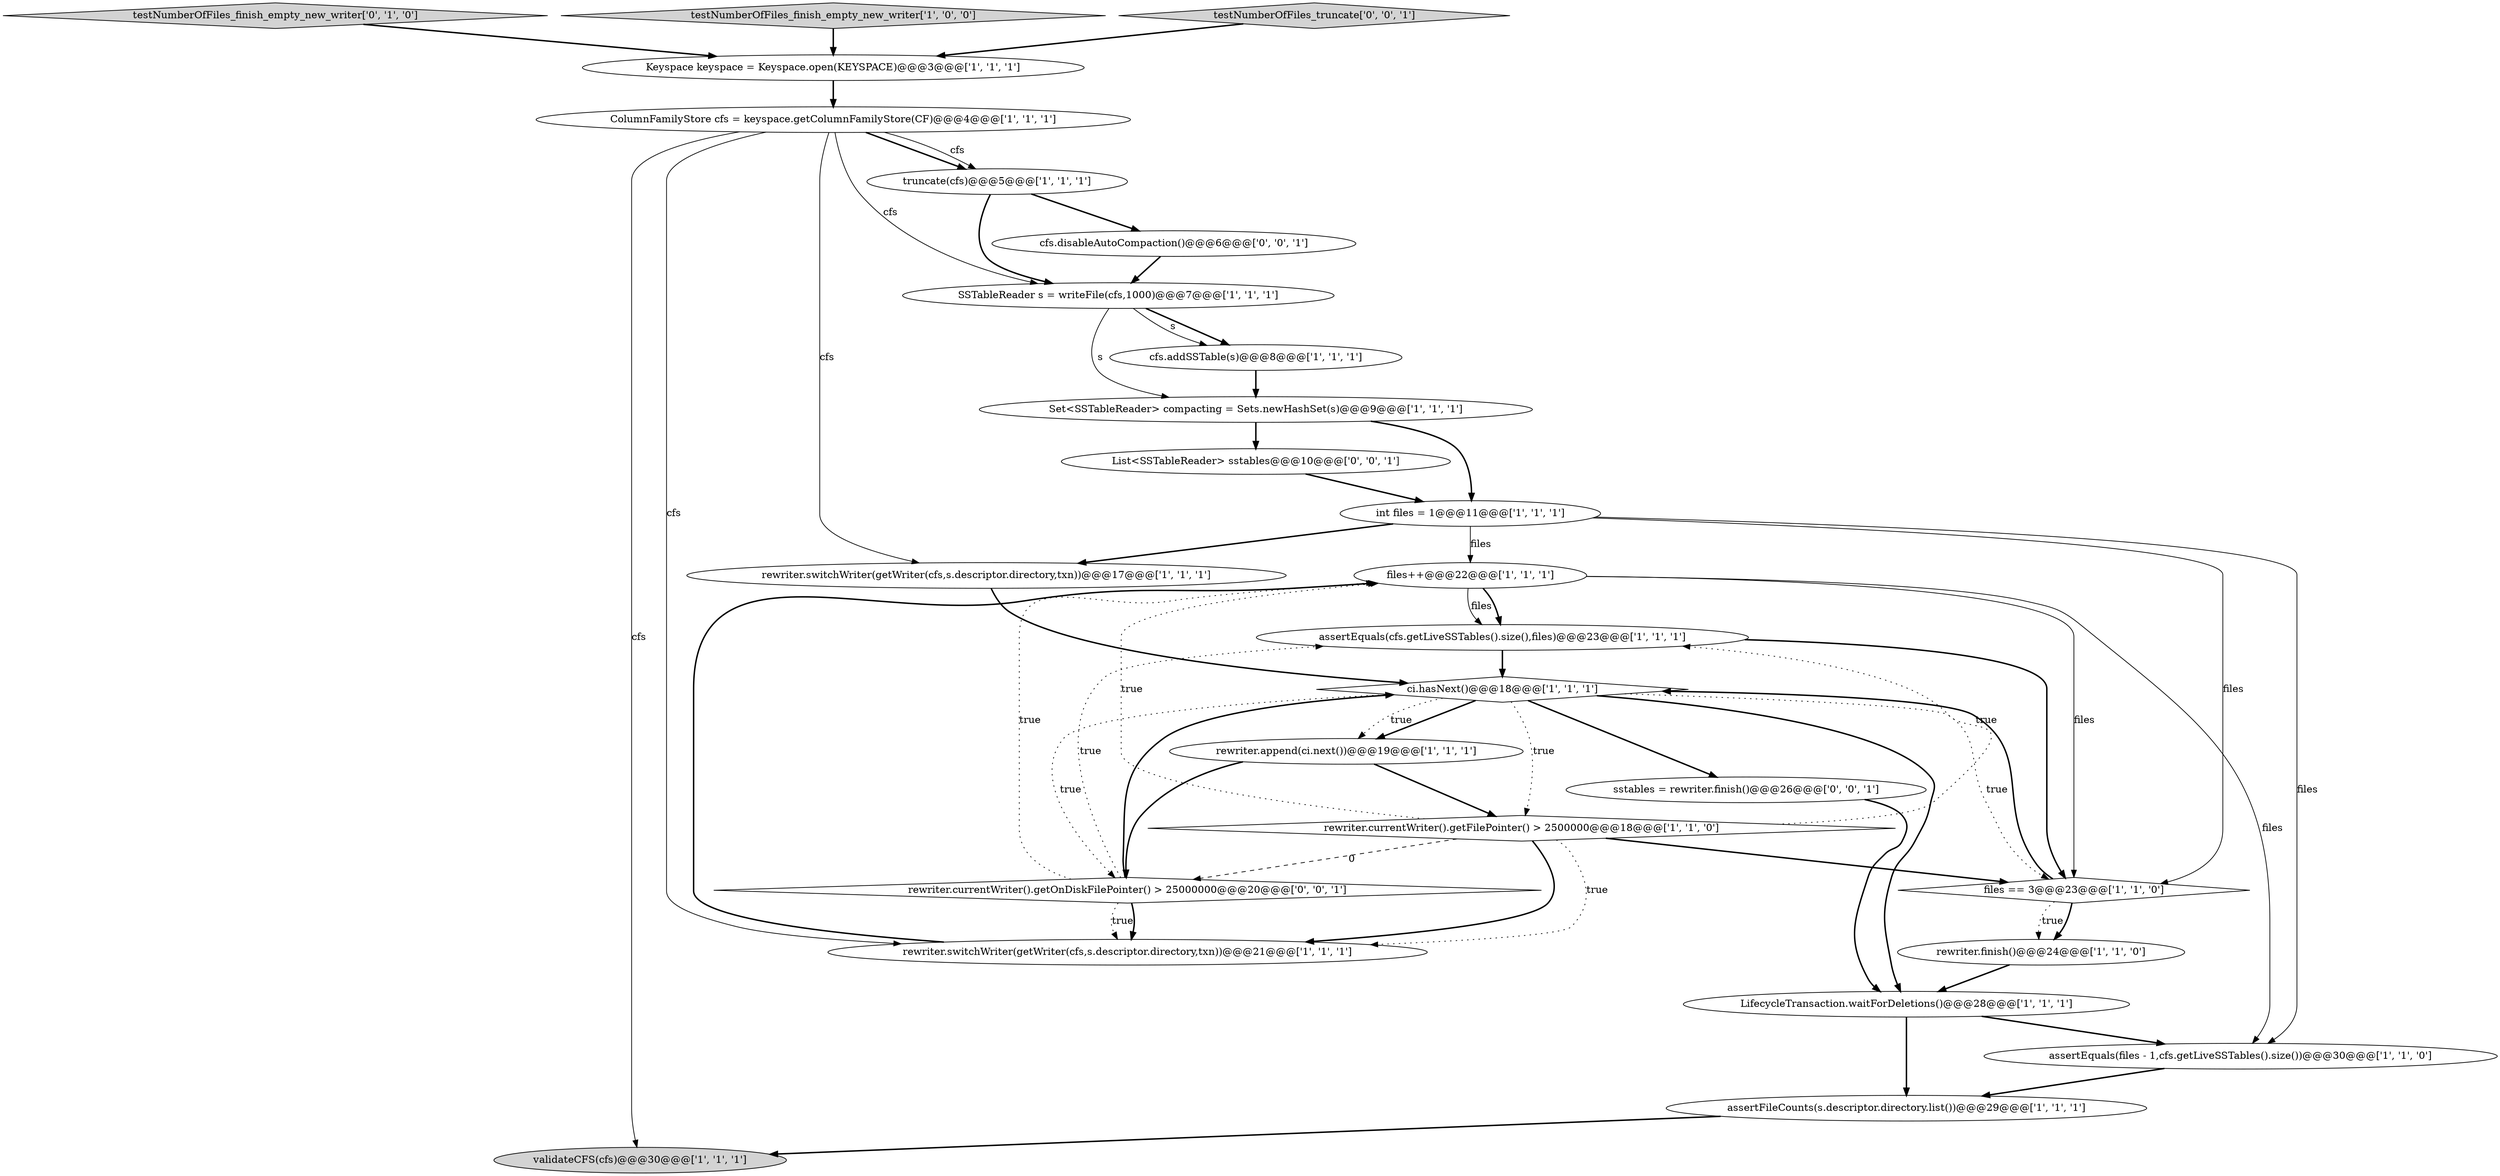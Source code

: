 digraph {
4 [style = filled, label = "LifecycleTransaction.waitForDeletions()@@@28@@@['1', '1', '1']", fillcolor = white, shape = ellipse image = "AAA0AAABBB1BBB"];
10 [style = filled, label = "assertEquals(files - 1,cfs.getLiveSSTables().size())@@@30@@@['1', '1', '0']", fillcolor = white, shape = ellipse image = "AAA0AAABBB1BBB"];
9 [style = filled, label = "SSTableReader s = writeFile(cfs,1000)@@@7@@@['1', '1', '1']", fillcolor = white, shape = ellipse image = "AAA0AAABBB1BBB"];
13 [style = filled, label = "files++@@@22@@@['1', '1', '1']", fillcolor = white, shape = ellipse image = "AAA0AAABBB1BBB"];
18 [style = filled, label = "ColumnFamilyStore cfs = keyspace.getColumnFamilyStore(CF)@@@4@@@['1', '1', '1']", fillcolor = white, shape = ellipse image = "AAA0AAABBB1BBB"];
1 [style = filled, label = "ci.hasNext()@@@18@@@['1', '1', '1']", fillcolor = white, shape = diamond image = "AAA0AAABBB1BBB"];
21 [style = filled, label = "testNumberOfFiles_finish_empty_new_writer['0', '1', '0']", fillcolor = lightgray, shape = diamond image = "AAA0AAABBB2BBB"];
6 [style = filled, label = "assertEquals(cfs.getLiveSSTables().size(),files)@@@23@@@['1', '1', '1']", fillcolor = white, shape = ellipse image = "AAA0AAABBB1BBB"];
8 [style = filled, label = "testNumberOfFiles_finish_empty_new_writer['1', '0', '0']", fillcolor = lightgray, shape = diamond image = "AAA0AAABBB1BBB"];
23 [style = filled, label = "List<SSTableReader> sstables@@@10@@@['0', '0', '1']", fillcolor = white, shape = ellipse image = "AAA0AAABBB3BBB"];
25 [style = filled, label = "cfs.disableAutoCompaction()@@@6@@@['0', '0', '1']", fillcolor = white, shape = ellipse image = "AAA0AAABBB3BBB"];
17 [style = filled, label = "files == 3@@@23@@@['1', '1', '0']", fillcolor = white, shape = diamond image = "AAA0AAABBB1BBB"];
2 [style = filled, label = "cfs.addSSTable(s)@@@8@@@['1', '1', '1']", fillcolor = white, shape = ellipse image = "AAA0AAABBB1BBB"];
15 [style = filled, label = "rewriter.finish()@@@24@@@['1', '1', '0']", fillcolor = white, shape = ellipse image = "AAA0AAABBB1BBB"];
24 [style = filled, label = "sstables = rewriter.finish()@@@26@@@['0', '0', '1']", fillcolor = white, shape = ellipse image = "AAA0AAABBB3BBB"];
11 [style = filled, label = "Keyspace keyspace = Keyspace.open(KEYSPACE)@@@3@@@['1', '1', '1']", fillcolor = white, shape = ellipse image = "AAA0AAABBB1BBB"];
26 [style = filled, label = "rewriter.currentWriter().getOnDiskFilePointer() > 25000000@@@20@@@['0', '0', '1']", fillcolor = white, shape = diamond image = "AAA0AAABBB3BBB"];
22 [style = filled, label = "testNumberOfFiles_truncate['0', '0', '1']", fillcolor = lightgray, shape = diamond image = "AAA0AAABBB3BBB"];
12 [style = filled, label = "rewriter.switchWriter(getWriter(cfs,s.descriptor.directory,txn))@@@17@@@['1', '1', '1']", fillcolor = white, shape = ellipse image = "AAA0AAABBB1BBB"];
0 [style = filled, label = "assertFileCounts(s.descriptor.directory.list())@@@29@@@['1', '1', '1']", fillcolor = white, shape = ellipse image = "AAA0AAABBB1BBB"];
7 [style = filled, label = "validateCFS(cfs)@@@30@@@['1', '1', '1']", fillcolor = lightgray, shape = ellipse image = "AAA0AAABBB1BBB"];
19 [style = filled, label = "truncate(cfs)@@@5@@@['1', '1', '1']", fillcolor = white, shape = ellipse image = "AAA0AAABBB1BBB"];
14 [style = filled, label = "Set<SSTableReader> compacting = Sets.newHashSet(s)@@@9@@@['1', '1', '1']", fillcolor = white, shape = ellipse image = "AAA0AAABBB1BBB"];
5 [style = filled, label = "rewriter.append(ci.next())@@@19@@@['1', '1', '1']", fillcolor = white, shape = ellipse image = "AAA0AAABBB1BBB"];
16 [style = filled, label = "rewriter.currentWriter().getFilePointer() > 2500000@@@18@@@['1', '1', '0']", fillcolor = white, shape = diamond image = "AAA0AAABBB1BBB"];
3 [style = filled, label = "int files = 1@@@11@@@['1', '1', '1']", fillcolor = white, shape = ellipse image = "AAA0AAABBB1BBB"];
20 [style = filled, label = "rewriter.switchWriter(getWriter(cfs,s.descriptor.directory,txn))@@@21@@@['1', '1', '1']", fillcolor = white, shape = ellipse image = "AAA0AAABBB1BBB"];
1->5 [style = bold, label=""];
6->17 [style = bold, label=""];
14->3 [style = bold, label=""];
4->10 [style = bold, label=""];
1->4 [style = bold, label=""];
20->13 [style = bold, label=""];
17->1 [style = bold, label=""];
1->17 [style = dotted, label="true"];
16->13 [style = dotted, label="true"];
9->2 [style = bold, label=""];
26->1 [style = bold, label=""];
25->9 [style = bold, label=""];
18->19 [style = bold, label=""];
5->26 [style = bold, label=""];
16->20 [style = dotted, label="true"];
26->20 [style = dotted, label="true"];
23->3 [style = bold, label=""];
16->17 [style = bold, label=""];
3->12 [style = bold, label=""];
26->13 [style = dotted, label="true"];
12->1 [style = bold, label=""];
9->14 [style = solid, label="s"];
13->17 [style = solid, label="files"];
18->19 [style = solid, label="cfs"];
18->7 [style = solid, label="cfs"];
11->18 [style = bold, label=""];
19->25 [style = bold, label=""];
4->0 [style = bold, label=""];
0->7 [style = bold, label=""];
3->17 [style = solid, label="files"];
5->16 [style = bold, label=""];
16->26 [style = dashed, label="0"];
6->1 [style = bold, label=""];
9->2 [style = solid, label="s"];
24->4 [style = bold, label=""];
1->26 [style = dotted, label="true"];
3->10 [style = solid, label="files"];
17->15 [style = dotted, label="true"];
14->23 [style = bold, label=""];
19->9 [style = bold, label=""];
21->11 [style = bold, label=""];
1->24 [style = bold, label=""];
10->0 [style = bold, label=""];
2->14 [style = bold, label=""];
18->9 [style = solid, label="cfs"];
15->4 [style = bold, label=""];
17->15 [style = bold, label=""];
13->10 [style = solid, label="files"];
18->20 [style = solid, label="cfs"];
13->6 [style = solid, label="files"];
26->6 [style = dotted, label="true"];
1->16 [style = dotted, label="true"];
13->6 [style = bold, label=""];
3->13 [style = solid, label="files"];
18->12 [style = solid, label="cfs"];
16->20 [style = bold, label=""];
8->11 [style = bold, label=""];
22->11 [style = bold, label=""];
1->5 [style = dotted, label="true"];
26->20 [style = bold, label=""];
16->6 [style = dotted, label="true"];
}
